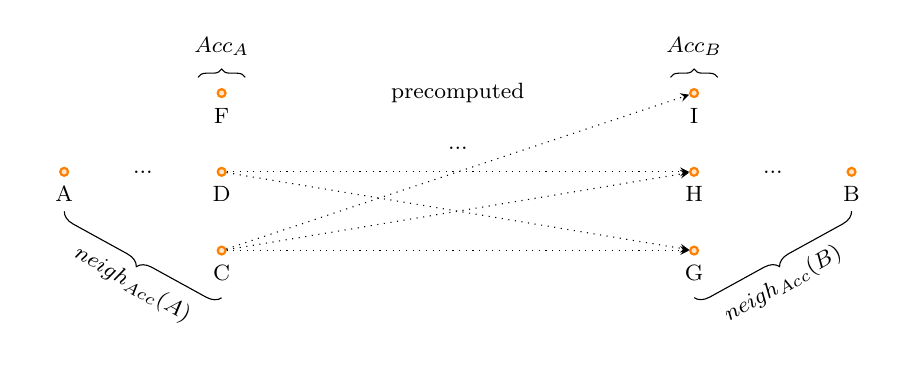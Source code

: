\tikzstyle{place}=[circle,draw=orange,fill=orange!20,thick,inner sep=1pt]
\tikzstyle{textstyle}=[font=\fontsize{8}{6}\selectfont]
\begin{tikzpicture}[textstyle, >=stealth,looseness=.1,auto,scale=1])
	\node (A) at (0,0) [place, label=below:{A}] {};
	\node at (1, 0) {...};
	
	\node (A1) at (2,-1) [place, label=below:{C}] {};	
	\node (A2) at (2,0) [place, label=below:{D}] {};	
	\node (A3) at (2,1) [place, label=below:{F}] {};	
	
	\draw [decorate, decoration={brace, amplitude=5pt}] (2, -1.6) -- (0, -0.5) node [black,below, midway, yshift=-0.15cm, rotate=-30] {$neigh_{Acc}(A)$};
	\draw [decorate, decoration={brace, amplitude=3pt}] (1.7, 1.2) -- (2.3, 1.2) node [black,above, midway, yshift=0.15cm] {$Acc_{A}$};
	
	\node at (5, 0.3) {...};	
	\node at (5, 1) {precomputed};
	
	\draw [decorate, decoration={brace, amplitude=5pt}] (10, -0.5) -- (8, -1.6) node [black,below, midway, yshift=-0.15cm, rotate=30] {$neigh_{Acc}(B)$};
	\draw [decorate, decoration={brace, amplitude=3pt}] (7.7, 1.2) -- (8.3, 1.2) node [black,above, midway, yshift=0.15cm] {$Acc_{B}$};
	
	\node (B1) at (8,-1) [place, label=below:{G}] {};	
	\node (B2) at (8,0) [place, label=below:{H}] {};	
	\node (B3) at (8,1) [place, label=below:{I}] {};	
		
	\node at (9, 0) {...};
	\node (B) at (10,0) [place, label=below:{B}] {};
	
	\draw [dotted, thin, ->] (A1) -- (B1) node [midway] {};
	\draw [dotted, thin, ->] (A1) -- (B2) node [midway] {};
	\draw [dotted, thin, ->] (A1) -- (B3) node [midway] {};
	\draw [dotted, thin, ->] (A2) -- (B1) node [midway] {};
	\draw [dotted, thin, ->] (A2) -- (B2) node [midway] {};
\end{tikzpicture}
